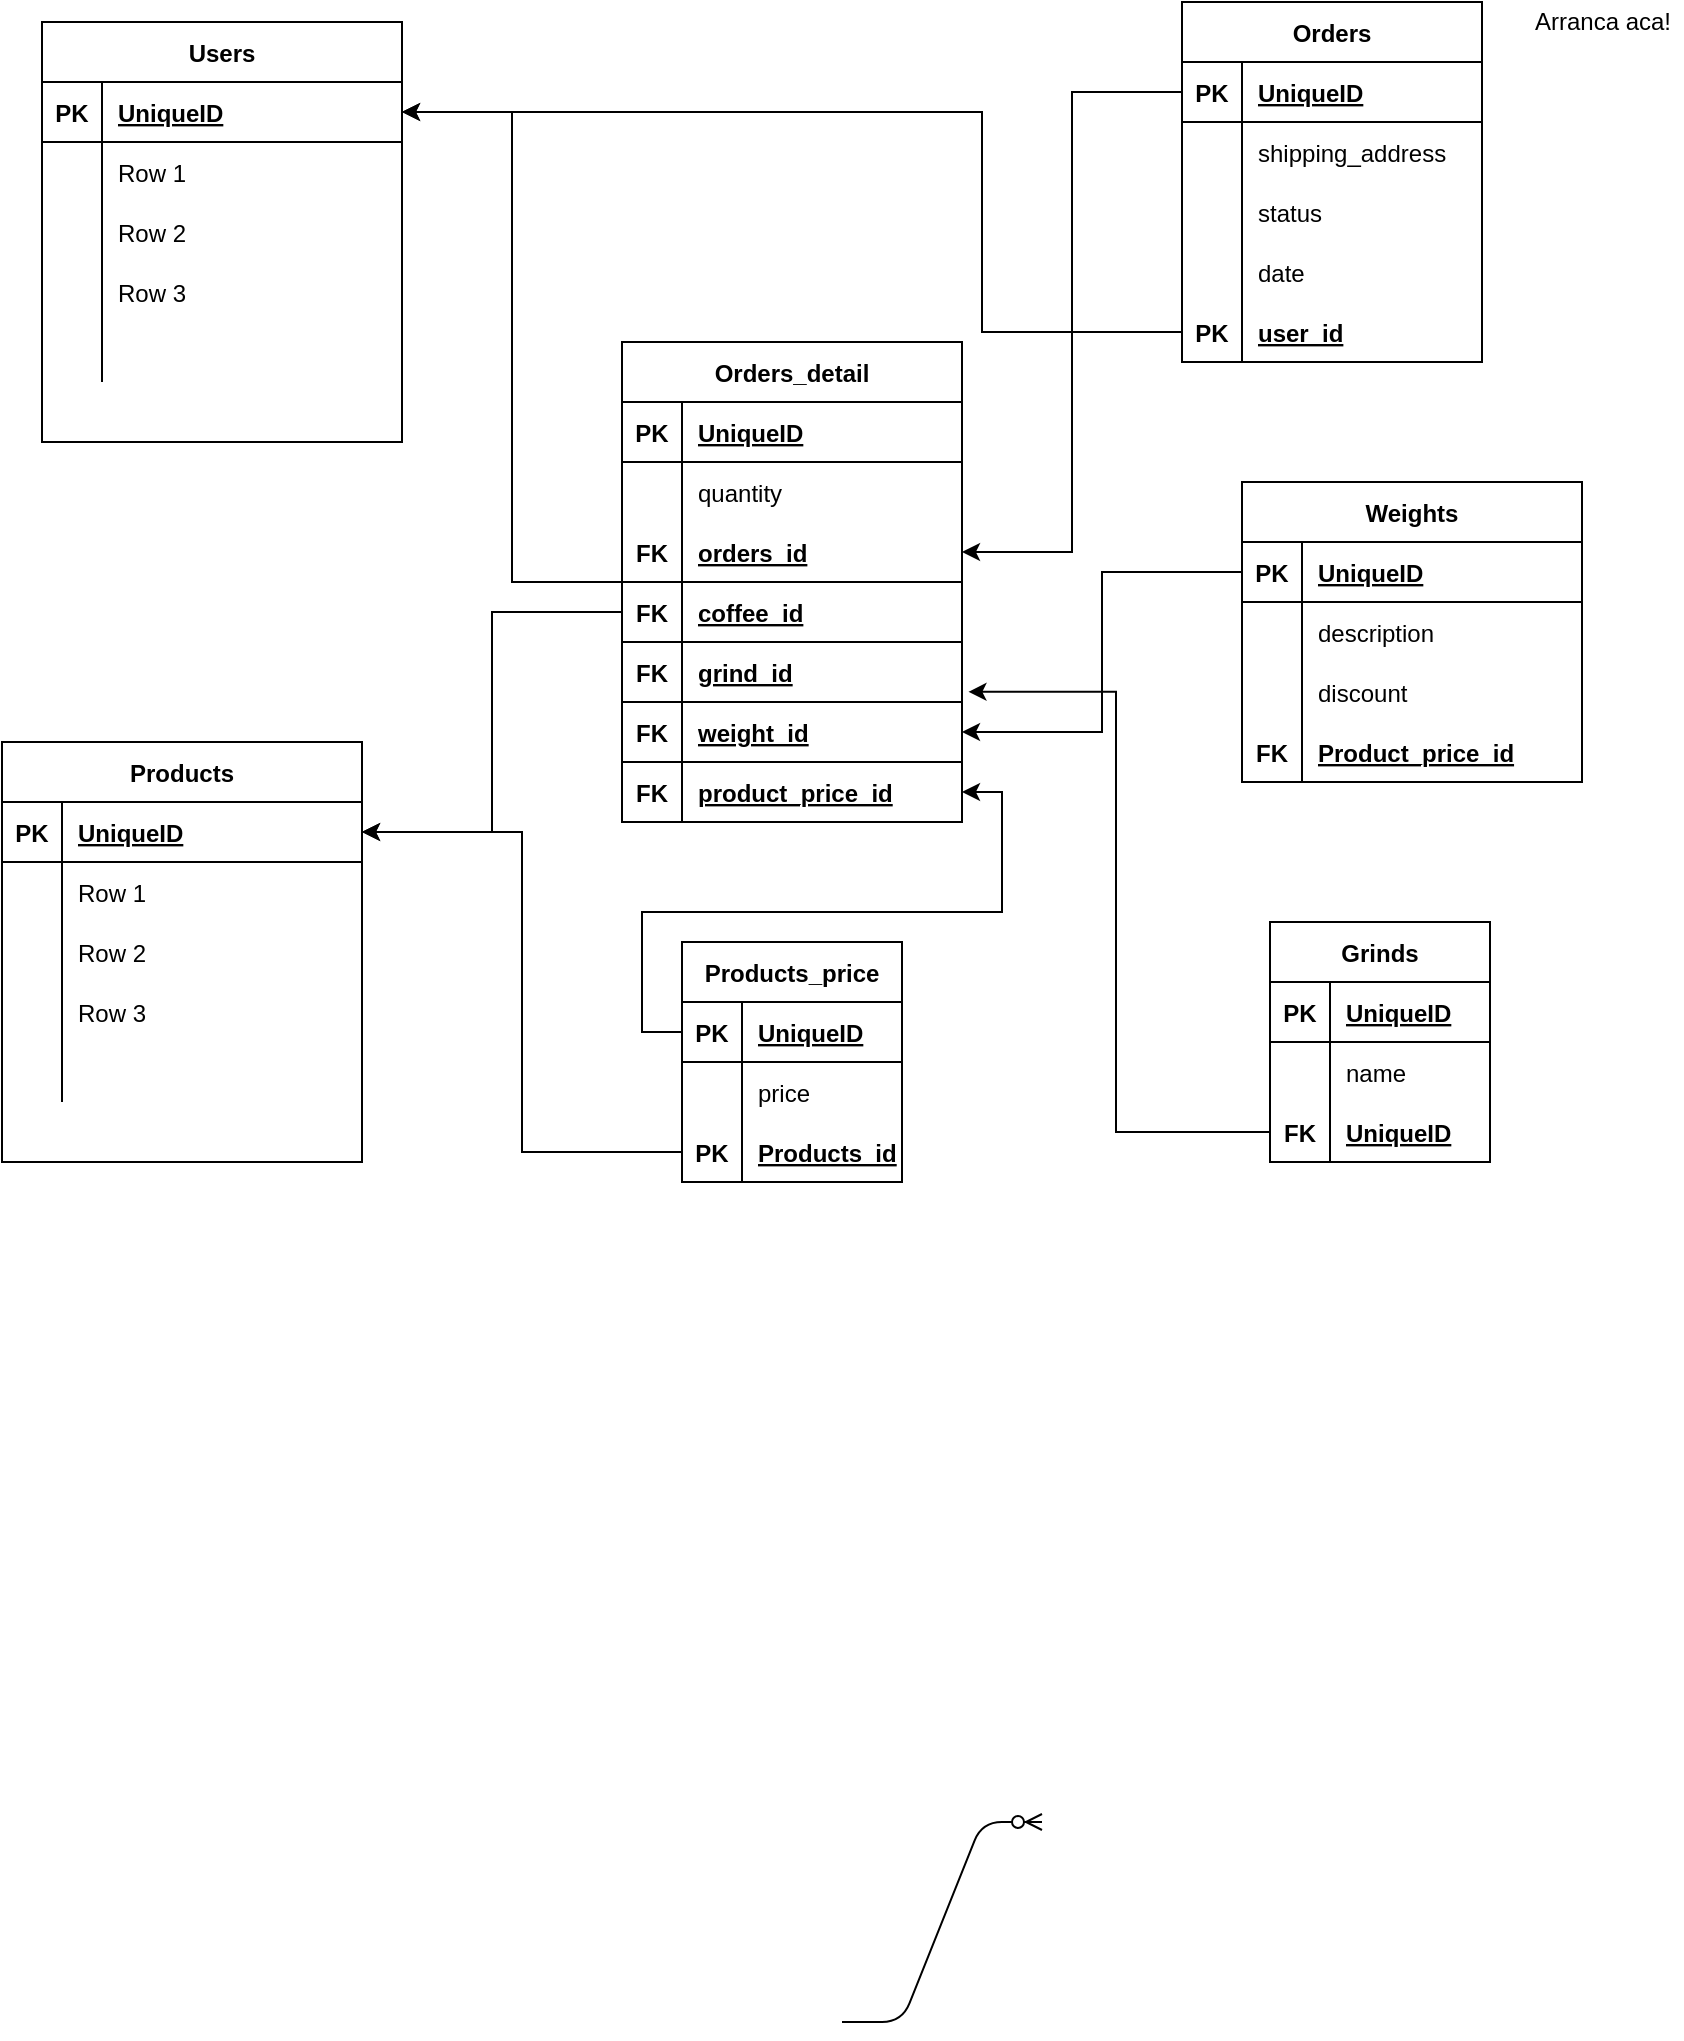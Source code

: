 <mxfile version="14.4.3" type="github"><diagram id="ERVyzLTOd8rnQVCN7htM" name="Page-1"><mxGraphModel dx="2131" dy="1788" grid="1" gridSize="10" guides="1" tooltips="1" connect="1" arrows="1" fold="1" page="1" pageScale="1" pageWidth="827" pageHeight="1169" math="0" shadow="0"><root><mxCell id="0"/><mxCell id="1" parent="0"/><mxCell id="_opc5yqt9Sbzke906tnC-1" value="Products" style="shape=table;startSize=30;container=1;collapsible=1;childLayout=tableLayout;fixedRows=1;rowLines=0;fontStyle=1;align=center;resizeLast=1;" parent="1" vertex="1"><mxGeometry x="-220" y="-110" width="180" height="210" as="geometry"/></mxCell><mxCell id="_opc5yqt9Sbzke906tnC-2" value="" style="shape=partialRectangle;collapsible=0;dropTarget=0;pointerEvents=0;fillColor=none;top=0;left=0;bottom=1;right=0;points=[[0,0.5],[1,0.5]];portConstraint=eastwest;" parent="_opc5yqt9Sbzke906tnC-1" vertex="1"><mxGeometry y="30" width="180" height="30" as="geometry"/></mxCell><mxCell id="_opc5yqt9Sbzke906tnC-3" value="PK" style="shape=partialRectangle;connectable=0;fillColor=none;top=0;left=0;bottom=0;right=0;fontStyle=1;overflow=hidden;" parent="_opc5yqt9Sbzke906tnC-2" vertex="1"><mxGeometry width="30" height="30" as="geometry"/></mxCell><mxCell id="_opc5yqt9Sbzke906tnC-4" value="UniqueID" style="shape=partialRectangle;connectable=0;fillColor=none;top=0;left=0;bottom=0;right=0;align=left;spacingLeft=6;fontStyle=5;overflow=hidden;" parent="_opc5yqt9Sbzke906tnC-2" vertex="1"><mxGeometry x="30" width="150" height="30" as="geometry"/></mxCell><mxCell id="_opc5yqt9Sbzke906tnC-5" value="" style="shape=partialRectangle;collapsible=0;dropTarget=0;pointerEvents=0;fillColor=none;top=0;left=0;bottom=0;right=0;points=[[0,0.5],[1,0.5]];portConstraint=eastwest;" parent="_opc5yqt9Sbzke906tnC-1" vertex="1"><mxGeometry y="60" width="180" height="30" as="geometry"/></mxCell><mxCell id="_opc5yqt9Sbzke906tnC-6" value="" style="shape=partialRectangle;connectable=0;fillColor=none;top=0;left=0;bottom=0;right=0;editable=1;overflow=hidden;" parent="_opc5yqt9Sbzke906tnC-5" vertex="1"><mxGeometry width="30" height="30" as="geometry"/></mxCell><mxCell id="_opc5yqt9Sbzke906tnC-7" value="Row 1" style="shape=partialRectangle;connectable=0;fillColor=none;top=0;left=0;bottom=0;right=0;align=left;spacingLeft=6;overflow=hidden;" parent="_opc5yqt9Sbzke906tnC-5" vertex="1"><mxGeometry x="30" width="150" height="30" as="geometry"/></mxCell><mxCell id="_opc5yqt9Sbzke906tnC-8" value="" style="shape=partialRectangle;collapsible=0;dropTarget=0;pointerEvents=0;fillColor=none;top=0;left=0;bottom=0;right=0;points=[[0,0.5],[1,0.5]];portConstraint=eastwest;" parent="_opc5yqt9Sbzke906tnC-1" vertex="1"><mxGeometry y="90" width="180" height="30" as="geometry"/></mxCell><mxCell id="_opc5yqt9Sbzke906tnC-9" value="" style="shape=partialRectangle;connectable=0;fillColor=none;top=0;left=0;bottom=0;right=0;editable=1;overflow=hidden;" parent="_opc5yqt9Sbzke906tnC-8" vertex="1"><mxGeometry width="30" height="30" as="geometry"/></mxCell><mxCell id="_opc5yqt9Sbzke906tnC-10" value="Row 2" style="shape=partialRectangle;connectable=0;fillColor=none;top=0;left=0;bottom=0;right=0;align=left;spacingLeft=6;overflow=hidden;" parent="_opc5yqt9Sbzke906tnC-8" vertex="1"><mxGeometry x="30" width="150" height="30" as="geometry"/></mxCell><mxCell id="_opc5yqt9Sbzke906tnC-11" value="" style="shape=partialRectangle;collapsible=0;dropTarget=0;pointerEvents=0;fillColor=none;top=0;left=0;bottom=0;right=0;points=[[0,0.5],[1,0.5]];portConstraint=eastwest;" parent="_opc5yqt9Sbzke906tnC-1" vertex="1"><mxGeometry y="120" width="180" height="30" as="geometry"/></mxCell><mxCell id="_opc5yqt9Sbzke906tnC-12" value="" style="shape=partialRectangle;connectable=0;fillColor=none;top=0;left=0;bottom=0;right=0;editable=1;overflow=hidden;" parent="_opc5yqt9Sbzke906tnC-11" vertex="1"><mxGeometry width="30" height="30" as="geometry"/></mxCell><mxCell id="_opc5yqt9Sbzke906tnC-13" value="Row 3" style="shape=partialRectangle;connectable=0;fillColor=none;top=0;left=0;bottom=0;right=0;align=left;spacingLeft=6;overflow=hidden;" parent="_opc5yqt9Sbzke906tnC-11" vertex="1"><mxGeometry x="30" width="150" height="30" as="geometry"/></mxCell><mxCell id="_opc5yqt9Sbzke906tnC-16" value="" style="shape=partialRectangle;collapsible=0;dropTarget=0;pointerEvents=0;fillColor=none;top=0;left=0;bottom=0;right=0;points=[[0,0.5],[1,0.5]];portConstraint=eastwest;" parent="_opc5yqt9Sbzke906tnC-1" vertex="1"><mxGeometry y="150" width="180" height="30" as="geometry"/></mxCell><mxCell id="_opc5yqt9Sbzke906tnC-17" value="" style="shape=partialRectangle;connectable=0;fillColor=none;top=0;left=0;bottom=0;right=0;editable=1;overflow=hidden;" parent="_opc5yqt9Sbzke906tnC-16" vertex="1"><mxGeometry width="30" height="30" as="geometry"/></mxCell><mxCell id="_opc5yqt9Sbzke906tnC-18" value="" style="shape=partialRectangle;connectable=0;fillColor=none;top=0;left=0;bottom=0;right=0;align=left;spacingLeft=6;overflow=hidden;" parent="_opc5yqt9Sbzke906tnC-16" vertex="1"><mxGeometry x="30" width="150" height="30" as="geometry"/></mxCell><mxCell id="_opc5yqt9Sbzke906tnC-22" value="" style="edgeStyle=entityRelationEdgeStyle;fontSize=12;html=1;endArrow=ERzeroToMany;endFill=1;" parent="1" edge="1"><mxGeometry width="100" height="100" relative="1" as="geometry"><mxPoint x="200" y="530" as="sourcePoint"/><mxPoint x="300" y="430" as="targetPoint"/></mxGeometry></mxCell><mxCell id="3lhs_4WbsQqXkiDwzQcI-34" value="Weights" style="shape=table;startSize=30;container=1;collapsible=1;childLayout=tableLayout;fixedRows=1;rowLines=0;fontStyle=1;align=center;resizeLast=1;" vertex="1" parent="1"><mxGeometry x="400" y="-240" width="170" height="150" as="geometry"/></mxCell><mxCell id="3lhs_4WbsQqXkiDwzQcI-35" value="" style="shape=partialRectangle;collapsible=0;dropTarget=0;pointerEvents=0;fillColor=none;top=0;left=0;bottom=1;right=0;points=[[0,0.5],[1,0.5]];portConstraint=eastwest;" vertex="1" parent="3lhs_4WbsQqXkiDwzQcI-34"><mxGeometry y="30" width="170" height="30" as="geometry"/></mxCell><mxCell id="3lhs_4WbsQqXkiDwzQcI-36" value="PK" style="shape=partialRectangle;connectable=0;fillColor=none;top=0;left=0;bottom=0;right=0;fontStyle=1;overflow=hidden;" vertex="1" parent="3lhs_4WbsQqXkiDwzQcI-35"><mxGeometry width="30" height="30" as="geometry"/></mxCell><mxCell id="3lhs_4WbsQqXkiDwzQcI-37" value="UniqueID" style="shape=partialRectangle;connectable=0;fillColor=none;top=0;left=0;bottom=0;right=0;align=left;spacingLeft=6;fontStyle=5;overflow=hidden;" vertex="1" parent="3lhs_4WbsQqXkiDwzQcI-35"><mxGeometry x="30" width="140" height="30" as="geometry"/></mxCell><mxCell id="3lhs_4WbsQqXkiDwzQcI-38" value="" style="shape=partialRectangle;collapsible=0;dropTarget=0;pointerEvents=0;fillColor=none;top=0;left=0;bottom=0;right=0;points=[[0,0.5],[1,0.5]];portConstraint=eastwest;" vertex="1" parent="3lhs_4WbsQqXkiDwzQcI-34"><mxGeometry y="60" width="170" height="30" as="geometry"/></mxCell><mxCell id="3lhs_4WbsQqXkiDwzQcI-39" value="" style="shape=partialRectangle;connectable=0;fillColor=none;top=0;left=0;bottom=0;right=0;editable=1;overflow=hidden;" vertex="1" parent="3lhs_4WbsQqXkiDwzQcI-38"><mxGeometry width="30" height="30" as="geometry"/></mxCell><mxCell id="3lhs_4WbsQqXkiDwzQcI-40" value="description" style="shape=partialRectangle;connectable=0;fillColor=none;top=0;left=0;bottom=0;right=0;align=left;spacingLeft=6;overflow=hidden;" vertex="1" parent="3lhs_4WbsQqXkiDwzQcI-38"><mxGeometry x="30" width="140" height="30" as="geometry"/></mxCell><mxCell id="3lhs_4WbsQqXkiDwzQcI-41" value="" style="shape=partialRectangle;collapsible=0;dropTarget=0;pointerEvents=0;fillColor=none;top=0;left=0;bottom=0;right=0;points=[[0,0.5],[1,0.5]];portConstraint=eastwest;" vertex="1" parent="3lhs_4WbsQqXkiDwzQcI-34"><mxGeometry y="90" width="170" height="30" as="geometry"/></mxCell><mxCell id="3lhs_4WbsQqXkiDwzQcI-42" value="" style="shape=partialRectangle;connectable=0;fillColor=none;top=0;left=0;bottom=0;right=0;editable=1;overflow=hidden;" vertex="1" parent="3lhs_4WbsQqXkiDwzQcI-41"><mxGeometry width="30" height="30" as="geometry"/></mxCell><mxCell id="3lhs_4WbsQqXkiDwzQcI-43" value="discount" style="shape=partialRectangle;connectable=0;fillColor=none;top=0;left=0;bottom=0;right=0;align=left;spacingLeft=6;overflow=hidden;" vertex="1" parent="3lhs_4WbsQqXkiDwzQcI-41"><mxGeometry x="30" width="140" height="30" as="geometry"/></mxCell><mxCell id="3lhs_4WbsQqXkiDwzQcI-219" value="" style="shape=partialRectangle;collapsible=0;dropTarget=0;pointerEvents=0;fillColor=none;top=0;left=0;bottom=1;right=0;points=[[0,0.5],[1,0.5]];portConstraint=eastwest;" vertex="1" parent="3lhs_4WbsQqXkiDwzQcI-34"><mxGeometry y="120" width="170" height="30" as="geometry"/></mxCell><mxCell id="3lhs_4WbsQqXkiDwzQcI-220" value="FK" style="shape=partialRectangle;connectable=0;fillColor=none;top=0;left=0;bottom=0;right=0;fontStyle=1;overflow=hidden;" vertex="1" parent="3lhs_4WbsQqXkiDwzQcI-219"><mxGeometry width="30" height="30" as="geometry"/></mxCell><mxCell id="3lhs_4WbsQqXkiDwzQcI-221" value="Product_price_id" style="shape=partialRectangle;connectable=0;fillColor=none;top=0;left=0;bottom=0;right=0;align=left;spacingLeft=6;fontStyle=5;overflow=hidden;" vertex="1" parent="3lhs_4WbsQqXkiDwzQcI-219"><mxGeometry x="30" width="140" height="30" as="geometry"/></mxCell><mxCell id="3lhs_4WbsQqXkiDwzQcI-46" value="Grinds" style="shape=table;startSize=30;container=1;collapsible=1;childLayout=tableLayout;fixedRows=1;rowLines=0;fontStyle=1;align=center;resizeLast=1;" vertex="1" parent="1"><mxGeometry x="414" y="-20" width="110" height="120" as="geometry"/></mxCell><mxCell id="3lhs_4WbsQqXkiDwzQcI-47" value="" style="shape=partialRectangle;collapsible=0;dropTarget=0;pointerEvents=0;fillColor=none;top=0;left=0;bottom=1;right=0;points=[[0,0.5],[1,0.5]];portConstraint=eastwest;" vertex="1" parent="3lhs_4WbsQqXkiDwzQcI-46"><mxGeometry y="30" width="110" height="30" as="geometry"/></mxCell><mxCell id="3lhs_4WbsQqXkiDwzQcI-48" value="PK" style="shape=partialRectangle;connectable=0;fillColor=none;top=0;left=0;bottom=0;right=0;fontStyle=1;overflow=hidden;" vertex="1" parent="3lhs_4WbsQqXkiDwzQcI-47"><mxGeometry width="30" height="30" as="geometry"/></mxCell><mxCell id="3lhs_4WbsQqXkiDwzQcI-49" value="UniqueID" style="shape=partialRectangle;connectable=0;fillColor=none;top=0;left=0;bottom=0;right=0;align=left;spacingLeft=6;fontStyle=5;overflow=hidden;" vertex="1" parent="3lhs_4WbsQqXkiDwzQcI-47"><mxGeometry x="30" width="80" height="30" as="geometry"/></mxCell><mxCell id="3lhs_4WbsQqXkiDwzQcI-50" value="" style="shape=partialRectangle;collapsible=0;dropTarget=0;pointerEvents=0;fillColor=none;top=0;left=0;bottom=0;right=0;points=[[0,0.5],[1,0.5]];portConstraint=eastwest;" vertex="1" parent="3lhs_4WbsQqXkiDwzQcI-46"><mxGeometry y="60" width="110" height="30" as="geometry"/></mxCell><mxCell id="3lhs_4WbsQqXkiDwzQcI-51" value="" style="shape=partialRectangle;connectable=0;fillColor=none;top=0;left=0;bottom=0;right=0;editable=1;overflow=hidden;" vertex="1" parent="3lhs_4WbsQqXkiDwzQcI-50"><mxGeometry width="30" height="30" as="geometry"/></mxCell><mxCell id="3lhs_4WbsQqXkiDwzQcI-52" value="name" style="shape=partialRectangle;connectable=0;fillColor=none;top=0;left=0;bottom=0;right=0;align=left;spacingLeft=6;overflow=hidden;" vertex="1" parent="3lhs_4WbsQqXkiDwzQcI-50"><mxGeometry x="30" width="80" height="30" as="geometry"/></mxCell><mxCell id="3lhs_4WbsQqXkiDwzQcI-222" value="" style="shape=partialRectangle;collapsible=0;dropTarget=0;pointerEvents=0;fillColor=none;top=0;left=0;bottom=1;right=0;points=[[0,0.5],[1,0.5]];portConstraint=eastwest;" vertex="1" parent="3lhs_4WbsQqXkiDwzQcI-46"><mxGeometry y="90" width="110" height="30" as="geometry"/></mxCell><mxCell id="3lhs_4WbsQqXkiDwzQcI-223" value="FK" style="shape=partialRectangle;connectable=0;fillColor=none;top=0;left=0;bottom=0;right=0;fontStyle=1;overflow=hidden;" vertex="1" parent="3lhs_4WbsQqXkiDwzQcI-222"><mxGeometry width="30" height="30" as="geometry"/></mxCell><mxCell id="3lhs_4WbsQqXkiDwzQcI-224" value="UniqueID" style="shape=partialRectangle;connectable=0;fillColor=none;top=0;left=0;bottom=0;right=0;align=left;spacingLeft=6;fontStyle=5;overflow=hidden;" vertex="1" parent="3lhs_4WbsQqXkiDwzQcI-222"><mxGeometry x="30" width="80" height="30" as="geometry"/></mxCell><mxCell id="3lhs_4WbsQqXkiDwzQcI-56" value="Products_price" style="shape=table;startSize=30;container=1;collapsible=1;childLayout=tableLayout;fixedRows=1;rowLines=0;fontStyle=1;align=center;resizeLast=1;" vertex="1" parent="1"><mxGeometry x="120" y="-10" width="110" height="120" as="geometry"/></mxCell><mxCell id="3lhs_4WbsQqXkiDwzQcI-57" value="" style="shape=partialRectangle;collapsible=0;dropTarget=0;pointerEvents=0;fillColor=none;top=0;left=0;bottom=1;right=0;points=[[0,0.5],[1,0.5]];portConstraint=eastwest;" vertex="1" parent="3lhs_4WbsQqXkiDwzQcI-56"><mxGeometry y="30" width="110" height="30" as="geometry"/></mxCell><mxCell id="3lhs_4WbsQqXkiDwzQcI-58" value="PK" style="shape=partialRectangle;connectable=0;fillColor=none;top=0;left=0;bottom=0;right=0;fontStyle=1;overflow=hidden;" vertex="1" parent="3lhs_4WbsQqXkiDwzQcI-57"><mxGeometry width="30" height="30" as="geometry"/></mxCell><mxCell id="3lhs_4WbsQqXkiDwzQcI-59" value="UniqueID" style="shape=partialRectangle;connectable=0;fillColor=none;top=0;left=0;bottom=0;right=0;align=left;spacingLeft=6;fontStyle=5;overflow=hidden;" vertex="1" parent="3lhs_4WbsQqXkiDwzQcI-57"><mxGeometry x="30" width="80" height="30" as="geometry"/></mxCell><mxCell id="3lhs_4WbsQqXkiDwzQcI-60" value="" style="shape=partialRectangle;collapsible=0;dropTarget=0;pointerEvents=0;fillColor=none;top=0;left=0;bottom=0;right=0;points=[[0,0.5],[1,0.5]];portConstraint=eastwest;" vertex="1" parent="3lhs_4WbsQqXkiDwzQcI-56"><mxGeometry y="60" width="110" height="30" as="geometry"/></mxCell><mxCell id="3lhs_4WbsQqXkiDwzQcI-61" value="" style="shape=partialRectangle;connectable=0;fillColor=none;top=0;left=0;bottom=0;right=0;editable=1;overflow=hidden;" vertex="1" parent="3lhs_4WbsQqXkiDwzQcI-60"><mxGeometry width="30" height="30" as="geometry"/></mxCell><mxCell id="3lhs_4WbsQqXkiDwzQcI-62" value="price" style="shape=partialRectangle;connectable=0;fillColor=none;top=0;left=0;bottom=0;right=0;align=left;spacingLeft=6;overflow=hidden;" vertex="1" parent="3lhs_4WbsQqXkiDwzQcI-60"><mxGeometry x="30" width="80" height="30" as="geometry"/></mxCell><mxCell id="3lhs_4WbsQqXkiDwzQcI-192" value="" style="shape=partialRectangle;collapsible=0;dropTarget=0;pointerEvents=0;fillColor=none;top=0;left=0;bottom=1;right=0;points=[[0,0.5],[1,0.5]];portConstraint=eastwest;" vertex="1" parent="3lhs_4WbsQqXkiDwzQcI-56"><mxGeometry y="90" width="110" height="30" as="geometry"/></mxCell><mxCell id="3lhs_4WbsQqXkiDwzQcI-193" value="PK" style="shape=partialRectangle;connectable=0;fillColor=none;top=0;left=0;bottom=0;right=0;fontStyle=1;overflow=hidden;" vertex="1" parent="3lhs_4WbsQqXkiDwzQcI-192"><mxGeometry width="30" height="30" as="geometry"/></mxCell><mxCell id="3lhs_4WbsQqXkiDwzQcI-194" value="Products_id" style="shape=partialRectangle;connectable=0;fillColor=none;top=0;left=0;bottom=0;right=0;align=left;spacingLeft=6;fontStyle=5;overflow=hidden;" vertex="1" parent="3lhs_4WbsQqXkiDwzQcI-192"><mxGeometry x="30" width="80" height="30" as="geometry"/></mxCell><mxCell id="3lhs_4WbsQqXkiDwzQcI-67" value="Users" style="shape=table;startSize=30;container=1;collapsible=1;childLayout=tableLayout;fixedRows=1;rowLines=0;fontStyle=1;align=center;resizeLast=1;" vertex="1" parent="1"><mxGeometry x="-200" y="-470" width="180" height="210" as="geometry"/></mxCell><mxCell id="3lhs_4WbsQqXkiDwzQcI-68" value="" style="shape=partialRectangle;collapsible=0;dropTarget=0;pointerEvents=0;fillColor=none;top=0;left=0;bottom=1;right=0;points=[[0,0.5],[1,0.5]];portConstraint=eastwest;" vertex="1" parent="3lhs_4WbsQqXkiDwzQcI-67"><mxGeometry y="30" width="180" height="30" as="geometry"/></mxCell><mxCell id="3lhs_4WbsQqXkiDwzQcI-69" value="PK" style="shape=partialRectangle;connectable=0;fillColor=none;top=0;left=0;bottom=0;right=0;fontStyle=1;overflow=hidden;" vertex="1" parent="3lhs_4WbsQqXkiDwzQcI-68"><mxGeometry width="30" height="30" as="geometry"/></mxCell><mxCell id="3lhs_4WbsQqXkiDwzQcI-70" value="UniqueID" style="shape=partialRectangle;connectable=0;fillColor=none;top=0;left=0;bottom=0;right=0;align=left;spacingLeft=6;fontStyle=5;overflow=hidden;" vertex="1" parent="3lhs_4WbsQqXkiDwzQcI-68"><mxGeometry x="30" width="150" height="30" as="geometry"/></mxCell><mxCell id="3lhs_4WbsQqXkiDwzQcI-71" value="" style="shape=partialRectangle;collapsible=0;dropTarget=0;pointerEvents=0;fillColor=none;top=0;left=0;bottom=0;right=0;points=[[0,0.5],[1,0.5]];portConstraint=eastwest;" vertex="1" parent="3lhs_4WbsQqXkiDwzQcI-67"><mxGeometry y="60" width="180" height="30" as="geometry"/></mxCell><mxCell id="3lhs_4WbsQqXkiDwzQcI-72" value="" style="shape=partialRectangle;connectable=0;fillColor=none;top=0;left=0;bottom=0;right=0;editable=1;overflow=hidden;" vertex="1" parent="3lhs_4WbsQqXkiDwzQcI-71"><mxGeometry width="30" height="30" as="geometry"/></mxCell><mxCell id="3lhs_4WbsQqXkiDwzQcI-73" value="Row 1" style="shape=partialRectangle;connectable=0;fillColor=none;top=0;left=0;bottom=0;right=0;align=left;spacingLeft=6;overflow=hidden;" vertex="1" parent="3lhs_4WbsQqXkiDwzQcI-71"><mxGeometry x="30" width="150" height="30" as="geometry"/></mxCell><mxCell id="3lhs_4WbsQqXkiDwzQcI-74" value="" style="shape=partialRectangle;collapsible=0;dropTarget=0;pointerEvents=0;fillColor=none;top=0;left=0;bottom=0;right=0;points=[[0,0.5],[1,0.5]];portConstraint=eastwest;" vertex="1" parent="3lhs_4WbsQqXkiDwzQcI-67"><mxGeometry y="90" width="180" height="30" as="geometry"/></mxCell><mxCell id="3lhs_4WbsQqXkiDwzQcI-75" value="" style="shape=partialRectangle;connectable=0;fillColor=none;top=0;left=0;bottom=0;right=0;editable=1;overflow=hidden;" vertex="1" parent="3lhs_4WbsQqXkiDwzQcI-74"><mxGeometry width="30" height="30" as="geometry"/></mxCell><mxCell id="3lhs_4WbsQqXkiDwzQcI-76" value="Row 2" style="shape=partialRectangle;connectable=0;fillColor=none;top=0;left=0;bottom=0;right=0;align=left;spacingLeft=6;overflow=hidden;" vertex="1" parent="3lhs_4WbsQqXkiDwzQcI-74"><mxGeometry x="30" width="150" height="30" as="geometry"/></mxCell><mxCell id="3lhs_4WbsQqXkiDwzQcI-77" value="" style="shape=partialRectangle;collapsible=0;dropTarget=0;pointerEvents=0;fillColor=none;top=0;left=0;bottom=0;right=0;points=[[0,0.5],[1,0.5]];portConstraint=eastwest;" vertex="1" parent="3lhs_4WbsQqXkiDwzQcI-67"><mxGeometry y="120" width="180" height="30" as="geometry"/></mxCell><mxCell id="3lhs_4WbsQqXkiDwzQcI-78" value="" style="shape=partialRectangle;connectable=0;fillColor=none;top=0;left=0;bottom=0;right=0;editable=1;overflow=hidden;" vertex="1" parent="3lhs_4WbsQqXkiDwzQcI-77"><mxGeometry width="30" height="30" as="geometry"/></mxCell><mxCell id="3lhs_4WbsQqXkiDwzQcI-79" value="Row 3" style="shape=partialRectangle;connectable=0;fillColor=none;top=0;left=0;bottom=0;right=0;align=left;spacingLeft=6;overflow=hidden;" vertex="1" parent="3lhs_4WbsQqXkiDwzQcI-77"><mxGeometry x="30" width="150" height="30" as="geometry"/></mxCell><mxCell id="3lhs_4WbsQqXkiDwzQcI-80" value="" style="shape=partialRectangle;collapsible=0;dropTarget=0;pointerEvents=0;fillColor=none;top=0;left=0;bottom=0;right=0;points=[[0,0.5],[1,0.5]];portConstraint=eastwest;" vertex="1" parent="3lhs_4WbsQqXkiDwzQcI-67"><mxGeometry y="150" width="180" height="30" as="geometry"/></mxCell><mxCell id="3lhs_4WbsQqXkiDwzQcI-81" value="" style="shape=partialRectangle;connectable=0;fillColor=none;top=0;left=0;bottom=0;right=0;editable=1;overflow=hidden;" vertex="1" parent="3lhs_4WbsQqXkiDwzQcI-80"><mxGeometry width="30" height="30" as="geometry"/></mxCell><mxCell id="3lhs_4WbsQqXkiDwzQcI-82" value="" style="shape=partialRectangle;connectable=0;fillColor=none;top=0;left=0;bottom=0;right=0;align=left;spacingLeft=6;overflow=hidden;" vertex="1" parent="3lhs_4WbsQqXkiDwzQcI-80"><mxGeometry x="30" width="150" height="30" as="geometry"/></mxCell><mxCell id="3lhs_4WbsQqXkiDwzQcI-121" value="Orders" style="shape=table;startSize=30;container=1;collapsible=1;childLayout=tableLayout;fixedRows=1;rowLines=0;fontStyle=1;align=center;resizeLast=1;" vertex="1" parent="1"><mxGeometry x="370" y="-480" width="150" height="180" as="geometry"/></mxCell><mxCell id="3lhs_4WbsQqXkiDwzQcI-122" value="" style="shape=partialRectangle;collapsible=0;dropTarget=0;pointerEvents=0;fillColor=none;top=0;left=0;bottom=1;right=0;points=[[0,0.5],[1,0.5]];portConstraint=eastwest;" vertex="1" parent="3lhs_4WbsQqXkiDwzQcI-121"><mxGeometry y="30" width="150" height="30" as="geometry"/></mxCell><mxCell id="3lhs_4WbsQqXkiDwzQcI-123" value="PK" style="shape=partialRectangle;connectable=0;fillColor=none;top=0;left=0;bottom=0;right=0;fontStyle=1;overflow=hidden;" vertex="1" parent="3lhs_4WbsQqXkiDwzQcI-122"><mxGeometry width="30" height="30" as="geometry"/></mxCell><mxCell id="3lhs_4WbsQqXkiDwzQcI-124" value="UniqueID" style="shape=partialRectangle;connectable=0;fillColor=none;top=0;left=0;bottom=0;right=0;align=left;spacingLeft=6;fontStyle=5;overflow=hidden;" vertex="1" parent="3lhs_4WbsQqXkiDwzQcI-122"><mxGeometry x="30" width="120" height="30" as="geometry"/></mxCell><mxCell id="3lhs_4WbsQqXkiDwzQcI-146" value="" style="shape=partialRectangle;collapsible=0;dropTarget=0;pointerEvents=0;fillColor=none;top=0;left=0;bottom=0;right=0;points=[[0,0.5],[1,0.5]];portConstraint=eastwest;" vertex="1" parent="3lhs_4WbsQqXkiDwzQcI-121"><mxGeometry y="60" width="150" height="30" as="geometry"/></mxCell><mxCell id="3lhs_4WbsQqXkiDwzQcI-147" value="" style="shape=partialRectangle;connectable=0;fillColor=none;top=0;left=0;bottom=0;right=0;editable=1;overflow=hidden;" vertex="1" parent="3lhs_4WbsQqXkiDwzQcI-146"><mxGeometry width="30" height="30" as="geometry"/></mxCell><mxCell id="3lhs_4WbsQqXkiDwzQcI-148" value="shipping_address" style="shape=partialRectangle;connectable=0;fillColor=none;top=0;left=0;bottom=0;right=0;align=left;spacingLeft=6;overflow=hidden;" vertex="1" parent="3lhs_4WbsQqXkiDwzQcI-146"><mxGeometry x="30" width="120" height="30" as="geometry"/></mxCell><mxCell id="3lhs_4WbsQqXkiDwzQcI-152" value="" style="shape=partialRectangle;collapsible=0;dropTarget=0;pointerEvents=0;fillColor=none;top=0;left=0;bottom=0;right=0;points=[[0,0.5],[1,0.5]];portConstraint=eastwest;" vertex="1" parent="3lhs_4WbsQqXkiDwzQcI-121"><mxGeometry y="90" width="150" height="30" as="geometry"/></mxCell><mxCell id="3lhs_4WbsQqXkiDwzQcI-153" value="" style="shape=partialRectangle;connectable=0;fillColor=none;top=0;left=0;bottom=0;right=0;editable=1;overflow=hidden;" vertex="1" parent="3lhs_4WbsQqXkiDwzQcI-152"><mxGeometry width="30" height="30" as="geometry"/></mxCell><mxCell id="3lhs_4WbsQqXkiDwzQcI-154" value="status" style="shape=partialRectangle;connectable=0;fillColor=none;top=0;left=0;bottom=0;right=0;align=left;spacingLeft=6;overflow=hidden;" vertex="1" parent="3lhs_4WbsQqXkiDwzQcI-152"><mxGeometry x="30" width="120" height="30" as="geometry"/></mxCell><mxCell id="3lhs_4WbsQqXkiDwzQcI-155" value="" style="shape=partialRectangle;collapsible=0;dropTarget=0;pointerEvents=0;fillColor=none;top=0;left=0;bottom=0;right=0;points=[[0,0.5],[1,0.5]];portConstraint=eastwest;" vertex="1" parent="3lhs_4WbsQqXkiDwzQcI-121"><mxGeometry y="120" width="150" height="30" as="geometry"/></mxCell><mxCell id="3lhs_4WbsQqXkiDwzQcI-156" value="" style="shape=partialRectangle;connectable=0;fillColor=none;top=0;left=0;bottom=0;right=0;editable=1;overflow=hidden;" vertex="1" parent="3lhs_4WbsQqXkiDwzQcI-155"><mxGeometry width="30" height="30" as="geometry"/></mxCell><mxCell id="3lhs_4WbsQqXkiDwzQcI-157" value="date" style="shape=partialRectangle;connectable=0;fillColor=none;top=0;left=0;bottom=0;right=0;align=left;spacingLeft=6;overflow=hidden;" vertex="1" parent="3lhs_4WbsQqXkiDwzQcI-155"><mxGeometry x="30" width="120" height="30" as="geometry"/></mxCell><mxCell id="3lhs_4WbsQqXkiDwzQcI-158" value="" style="shape=partialRectangle;collapsible=0;dropTarget=0;pointerEvents=0;fillColor=none;top=0;left=0;bottom=1;right=0;points=[[0,0.5],[1,0.5]];portConstraint=eastwest;" vertex="1" parent="3lhs_4WbsQqXkiDwzQcI-121"><mxGeometry y="150" width="150" height="30" as="geometry"/></mxCell><mxCell id="3lhs_4WbsQqXkiDwzQcI-159" value="PK" style="shape=partialRectangle;connectable=0;fillColor=none;top=0;left=0;bottom=0;right=0;fontStyle=1;overflow=hidden;" vertex="1" parent="3lhs_4WbsQqXkiDwzQcI-158"><mxGeometry width="30" height="30" as="geometry"/></mxCell><mxCell id="3lhs_4WbsQqXkiDwzQcI-160" value="user_id" style="shape=partialRectangle;connectable=0;fillColor=none;top=0;left=0;bottom=0;right=0;align=left;spacingLeft=6;fontStyle=5;overflow=hidden;" vertex="1" parent="3lhs_4WbsQqXkiDwzQcI-158"><mxGeometry x="30" width="120" height="30" as="geometry"/></mxCell><mxCell id="3lhs_4WbsQqXkiDwzQcI-161" style="edgeStyle=orthogonalEdgeStyle;rounded=0;orthogonalLoop=1;jettySize=auto;html=1;exitX=0;exitY=0.5;exitDx=0;exitDy=0;entryX=1;entryY=0.5;entryDx=0;entryDy=0;" edge="1" parent="1" source="3lhs_4WbsQqXkiDwzQcI-83" target="3lhs_4WbsQqXkiDwzQcI-68"><mxGeometry relative="1" as="geometry"/></mxCell><mxCell id="3lhs_4WbsQqXkiDwzQcI-191" style="edgeStyle=orthogonalEdgeStyle;rounded=0;orthogonalLoop=1;jettySize=auto;html=1;entryX=1;entryY=0.5;entryDx=0;entryDy=0;" edge="1" parent="1" source="3lhs_4WbsQqXkiDwzQcI-188" target="_opc5yqt9Sbzke906tnC-2"><mxGeometry relative="1" as="geometry"/></mxCell><mxCell id="3lhs_4WbsQqXkiDwzQcI-195" style="edgeStyle=orthogonalEdgeStyle;rounded=0;orthogonalLoop=1;jettySize=auto;html=1;exitX=0;exitY=0.5;exitDx=0;exitDy=0;entryX=1;entryY=0.5;entryDx=0;entryDy=0;" edge="1" parent="1" source="3lhs_4WbsQqXkiDwzQcI-192" target="_opc5yqt9Sbzke906tnC-2"><mxGeometry relative="1" as="geometry"/></mxCell><mxCell id="3lhs_4WbsQqXkiDwzQcI-229" style="edgeStyle=orthogonalEdgeStyle;rounded=0;orthogonalLoop=1;jettySize=auto;html=1;exitX=0;exitY=0.5;exitDx=0;exitDy=0;entryX=1.019;entryY=0.831;entryDx=0;entryDy=0;entryPerimeter=0;" edge="1" parent="1" source="3lhs_4WbsQqXkiDwzQcI-222" target="3lhs_4WbsQqXkiDwzQcI-226"><mxGeometry relative="1" as="geometry"/></mxCell><mxCell id="3lhs_4WbsQqXkiDwzQcI-259" style="edgeStyle=orthogonalEdgeStyle;rounded=0;orthogonalLoop=1;jettySize=auto;html=1;entryX=1;entryY=0.5;entryDx=0;entryDy=0;" edge="1" parent="1" source="3lhs_4WbsQqXkiDwzQcI-57" target="3lhs_4WbsQqXkiDwzQcI-256"><mxGeometry relative="1" as="geometry"/></mxCell><mxCell id="3lhs_4WbsQqXkiDwzQcI-83" value="Orders_detail" style="shape=table;startSize=30;container=1;collapsible=1;childLayout=tableLayout;fixedRows=1;rowLines=0;fontStyle=1;align=center;resizeLast=1;" vertex="1" parent="1"><mxGeometry x="90" y="-310" width="170" height="240" as="geometry"/></mxCell><mxCell id="3lhs_4WbsQqXkiDwzQcI-84" value="" style="shape=partialRectangle;collapsible=0;dropTarget=0;pointerEvents=0;fillColor=none;top=0;left=0;bottom=1;right=0;points=[[0,0.5],[1,0.5]];portConstraint=eastwest;" vertex="1" parent="3lhs_4WbsQqXkiDwzQcI-83"><mxGeometry y="30" width="170" height="30" as="geometry"/></mxCell><mxCell id="3lhs_4WbsQqXkiDwzQcI-85" value="PK" style="shape=partialRectangle;connectable=0;fillColor=none;top=0;left=0;bottom=0;right=0;fontStyle=1;overflow=hidden;" vertex="1" parent="3lhs_4WbsQqXkiDwzQcI-84"><mxGeometry width="30" height="30" as="geometry"/></mxCell><mxCell id="3lhs_4WbsQqXkiDwzQcI-86" value="UniqueID" style="shape=partialRectangle;connectable=0;fillColor=none;top=0;left=0;bottom=0;right=0;align=left;spacingLeft=6;fontStyle=5;overflow=hidden;" vertex="1" parent="3lhs_4WbsQqXkiDwzQcI-84"><mxGeometry x="30" width="140" height="30" as="geometry"/></mxCell><mxCell id="3lhs_4WbsQqXkiDwzQcI-93" value="" style="shape=partialRectangle;collapsible=0;dropTarget=0;pointerEvents=0;fillColor=none;top=0;left=0;bottom=0;right=0;points=[[0,0.5],[1,0.5]];portConstraint=eastwest;" vertex="1" parent="3lhs_4WbsQqXkiDwzQcI-83"><mxGeometry y="60" width="170" height="30" as="geometry"/></mxCell><mxCell id="3lhs_4WbsQqXkiDwzQcI-94" value="" style="shape=partialRectangle;connectable=0;fillColor=none;top=0;left=0;bottom=0;right=0;editable=1;overflow=hidden;" vertex="1" parent="3lhs_4WbsQqXkiDwzQcI-93"><mxGeometry width="30" height="30" as="geometry"/></mxCell><mxCell id="3lhs_4WbsQqXkiDwzQcI-95" value="quantity" style="shape=partialRectangle;connectable=0;fillColor=none;top=0;left=0;bottom=0;right=0;align=left;spacingLeft=6;overflow=hidden;" vertex="1" parent="3lhs_4WbsQqXkiDwzQcI-93"><mxGeometry x="30" width="140" height="30" as="geometry"/></mxCell><mxCell id="3lhs_4WbsQqXkiDwzQcI-143" value="" style="shape=partialRectangle;collapsible=0;dropTarget=0;pointerEvents=0;fillColor=none;top=0;left=0;bottom=1;right=0;points=[[0,0.5],[1,0.5]];portConstraint=eastwest;" vertex="1" parent="3lhs_4WbsQqXkiDwzQcI-83"><mxGeometry y="90" width="170" height="30" as="geometry"/></mxCell><mxCell id="3lhs_4WbsQqXkiDwzQcI-144" value="FK" style="shape=partialRectangle;connectable=0;fillColor=none;top=0;left=0;bottom=0;right=0;fontStyle=1;overflow=hidden;" vertex="1" parent="3lhs_4WbsQqXkiDwzQcI-143"><mxGeometry width="30" height="30" as="geometry"/></mxCell><mxCell id="3lhs_4WbsQqXkiDwzQcI-145" value="orders_id" style="shape=partialRectangle;connectable=0;fillColor=none;top=0;left=0;bottom=0;right=0;align=left;spacingLeft=6;fontStyle=5;overflow=hidden;" vertex="1" parent="3lhs_4WbsQqXkiDwzQcI-143"><mxGeometry x="30" width="140" height="30" as="geometry"/></mxCell><mxCell id="3lhs_4WbsQqXkiDwzQcI-188" value="" style="shape=partialRectangle;collapsible=0;dropTarget=0;pointerEvents=0;fillColor=none;top=0;left=0;bottom=1;right=0;points=[[0,0.5],[1,0.5]];portConstraint=eastwest;" vertex="1" parent="3lhs_4WbsQqXkiDwzQcI-83"><mxGeometry y="120" width="170" height="30" as="geometry"/></mxCell><mxCell id="3lhs_4WbsQqXkiDwzQcI-189" value="FK" style="shape=partialRectangle;connectable=0;fillColor=none;top=0;left=0;bottom=0;right=0;fontStyle=1;overflow=hidden;" vertex="1" parent="3lhs_4WbsQqXkiDwzQcI-188"><mxGeometry width="30" height="30" as="geometry"/></mxCell><mxCell id="3lhs_4WbsQqXkiDwzQcI-190" value="coffee_id" style="shape=partialRectangle;connectable=0;fillColor=none;top=0;left=0;bottom=0;right=0;align=left;spacingLeft=6;fontStyle=5;overflow=hidden;" vertex="1" parent="3lhs_4WbsQqXkiDwzQcI-188"><mxGeometry x="30" width="140" height="30" as="geometry"/></mxCell><mxCell id="3lhs_4WbsQqXkiDwzQcI-226" value="" style="shape=partialRectangle;collapsible=0;dropTarget=0;pointerEvents=0;fillColor=none;top=0;left=0;bottom=1;right=0;points=[[0,0.5],[1,0.5]];portConstraint=eastwest;" vertex="1" parent="3lhs_4WbsQqXkiDwzQcI-83"><mxGeometry y="150" width="170" height="30" as="geometry"/></mxCell><mxCell id="3lhs_4WbsQqXkiDwzQcI-227" value="FK" style="shape=partialRectangle;connectable=0;fillColor=none;top=0;left=0;bottom=0;right=0;fontStyle=1;overflow=hidden;" vertex="1" parent="3lhs_4WbsQqXkiDwzQcI-226"><mxGeometry width="30" height="30" as="geometry"/></mxCell><mxCell id="3lhs_4WbsQqXkiDwzQcI-228" value="grind_id" style="shape=partialRectangle;connectable=0;fillColor=none;top=0;left=0;bottom=0;right=0;align=left;spacingLeft=6;fontStyle=5;overflow=hidden;" vertex="1" parent="3lhs_4WbsQqXkiDwzQcI-226"><mxGeometry x="30" width="140" height="30" as="geometry"/></mxCell><mxCell id="3lhs_4WbsQqXkiDwzQcI-252" value="" style="shape=partialRectangle;collapsible=0;dropTarget=0;pointerEvents=0;fillColor=none;top=0;left=0;bottom=1;right=0;points=[[0,0.5],[1,0.5]];portConstraint=eastwest;" vertex="1" parent="3lhs_4WbsQqXkiDwzQcI-83"><mxGeometry y="180" width="170" height="30" as="geometry"/></mxCell><mxCell id="3lhs_4WbsQqXkiDwzQcI-253" value="FK" style="shape=partialRectangle;connectable=0;fillColor=none;top=0;left=0;bottom=0;right=0;fontStyle=1;overflow=hidden;" vertex="1" parent="3lhs_4WbsQqXkiDwzQcI-252"><mxGeometry width="30" height="30" as="geometry"/></mxCell><mxCell id="3lhs_4WbsQqXkiDwzQcI-254" value="weight_id" style="shape=partialRectangle;connectable=0;fillColor=none;top=0;left=0;bottom=0;right=0;align=left;spacingLeft=6;fontStyle=5;overflow=hidden;" vertex="1" parent="3lhs_4WbsQqXkiDwzQcI-252"><mxGeometry x="30" width="140" height="30" as="geometry"/></mxCell><mxCell id="3lhs_4WbsQqXkiDwzQcI-256" value="" style="shape=partialRectangle;collapsible=0;dropTarget=0;pointerEvents=0;fillColor=none;top=0;left=0;bottom=1;right=0;points=[[0,0.5],[1,0.5]];portConstraint=eastwest;" vertex="1" parent="3lhs_4WbsQqXkiDwzQcI-83"><mxGeometry y="210" width="170" height="30" as="geometry"/></mxCell><mxCell id="3lhs_4WbsQqXkiDwzQcI-257" value="FK" style="shape=partialRectangle;connectable=0;fillColor=none;top=0;left=0;bottom=0;right=0;fontStyle=1;overflow=hidden;" vertex="1" parent="3lhs_4WbsQqXkiDwzQcI-256"><mxGeometry width="30" height="30" as="geometry"/></mxCell><mxCell id="3lhs_4WbsQqXkiDwzQcI-258" value="product_price_id" style="shape=partialRectangle;connectable=0;fillColor=none;top=0;left=0;bottom=0;right=0;align=left;spacingLeft=6;fontStyle=5;overflow=hidden;" vertex="1" parent="3lhs_4WbsQqXkiDwzQcI-256"><mxGeometry x="30" width="140" height="30" as="geometry"/></mxCell><mxCell id="3lhs_4WbsQqXkiDwzQcI-261" style="edgeStyle=orthogonalEdgeStyle;rounded=0;orthogonalLoop=1;jettySize=auto;html=1;exitX=0;exitY=0.5;exitDx=0;exitDy=0;entryX=1;entryY=0.5;entryDx=0;entryDy=0;" edge="1" parent="1" source="3lhs_4WbsQqXkiDwzQcI-35" target="3lhs_4WbsQqXkiDwzQcI-252"><mxGeometry relative="1" as="geometry"/></mxCell><mxCell id="3lhs_4WbsQqXkiDwzQcI-262" style="edgeStyle=orthogonalEdgeStyle;rounded=0;orthogonalLoop=1;jettySize=auto;html=1;exitX=0;exitY=0.5;exitDx=0;exitDy=0;entryX=1;entryY=0.5;entryDx=0;entryDy=0;" edge="1" parent="1" source="3lhs_4WbsQqXkiDwzQcI-122" target="3lhs_4WbsQqXkiDwzQcI-143"><mxGeometry relative="1" as="geometry"/></mxCell><mxCell id="3lhs_4WbsQqXkiDwzQcI-263" style="edgeStyle=orthogonalEdgeStyle;rounded=0;orthogonalLoop=1;jettySize=auto;html=1;entryX=1;entryY=0.5;entryDx=0;entryDy=0;" edge="1" parent="1" source="3lhs_4WbsQqXkiDwzQcI-158" target="3lhs_4WbsQqXkiDwzQcI-68"><mxGeometry relative="1" as="geometry"><Array as="points"><mxPoint x="270" y="-315"/><mxPoint x="270" y="-425"/></Array></mxGeometry></mxCell><mxCell id="3lhs_4WbsQqXkiDwzQcI-264" value="Arranca aca!" style="text;html=1;align=center;verticalAlign=middle;resizable=0;points=[];autosize=1;" vertex="1" parent="1"><mxGeometry x="540" y="-480" width="80" height="20" as="geometry"/></mxCell></root></mxGraphModel></diagram></mxfile>